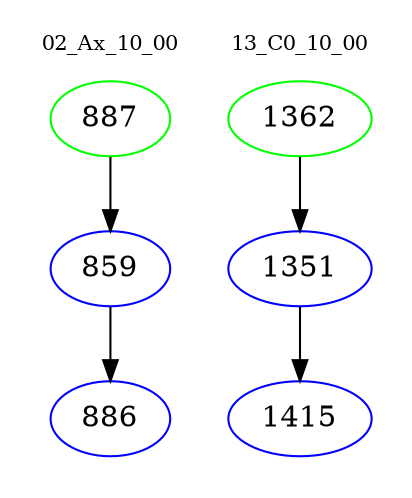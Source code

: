 digraph{
subgraph cluster_0 {
color = white
label = "02_Ax_10_00";
fontsize=10;
T0_887 [label="887", color="green"]
T0_887 -> T0_859 [color="black"]
T0_859 [label="859", color="blue"]
T0_859 -> T0_886 [color="black"]
T0_886 [label="886", color="blue"]
}
subgraph cluster_1 {
color = white
label = "13_C0_10_00";
fontsize=10;
T1_1362 [label="1362", color="green"]
T1_1362 -> T1_1351 [color="black"]
T1_1351 [label="1351", color="blue"]
T1_1351 -> T1_1415 [color="black"]
T1_1415 [label="1415", color="blue"]
}
}
